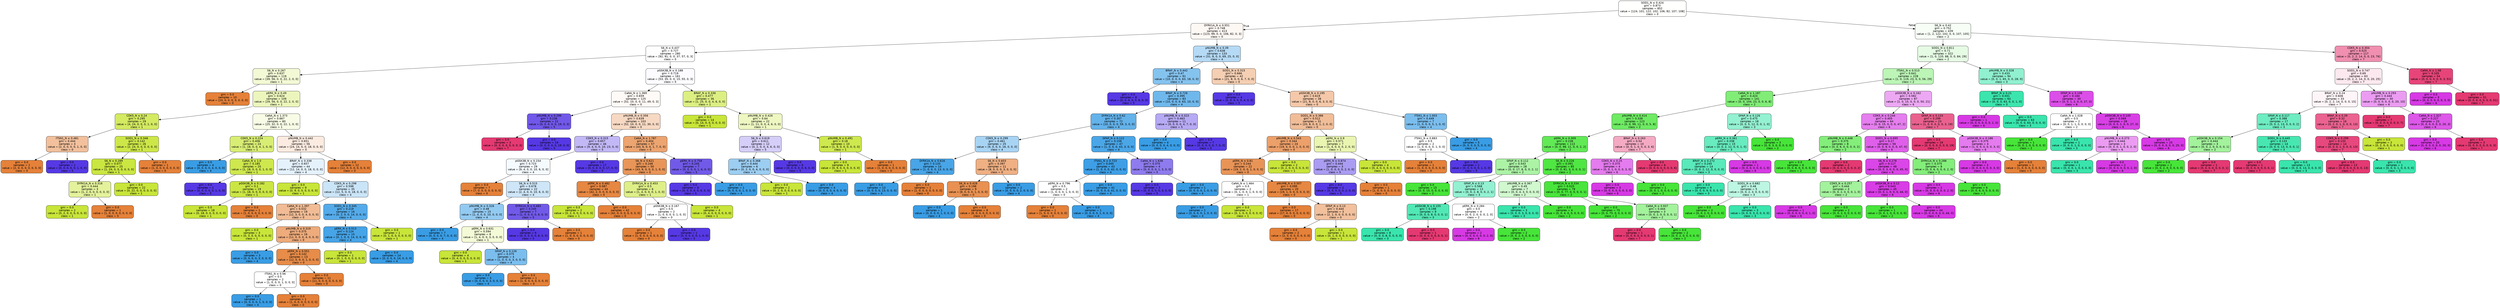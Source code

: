 digraph Tree {
node [shape=box, style="filled, rounded", color="black", fontname=helvetica] ;
edge [fontname=helvetica] ;
0 [label=<SOD1_N &le; 0.424<br/>gini = 0.873<br/>samples = 852<br/>value = [124, 101, 122, 102, 106, 82, 107, 108]<br/>class = 0>, fillcolor="#fffffe"] ;
1 [label=<DYRK1A_N &le; 0.551<br/>gini = 0.748<br/>samples = 413<br/>value = [123, 99, 0, 0, 106, 82, 0, 3]<br/>class = 0>, fillcolor="#fef8f4"] ;
0 -> 1 [labeldistance=2.5, labelangle=45, headlabel="True"] ;
2 [label=<S6_N &le; 0.437<br/>gini = 0.727<br/>samples = 280<br/>value = [92, 91, 0, 0, 37, 57, 0, 3]<br/>class = 0>, fillcolor="#fffefe"] ;
1 -> 2 ;
3 [label=<S6_N &le; 0.267<br/>gini = 0.637<br/>samples = 119<br/>value = [39, 56, 0, 0, 22, 2, 0, 0]<br/>class = 1>, fillcolor="#f3f9d5"] ;
2 -> 3 ;
4 [label=<gini = 0.0<br/>samples = 10<br/>value = [10, 0, 0, 0, 0, 0, 0, 0]<br/>class = 0>, fillcolor="#e58139"] ;
3 -> 4 ;
5 [label=<pERK_N &le; 0.49<br/>gini = 0.624<br/>samples = 109<br/>value = [29, 56, 0, 0, 22, 2, 0, 0]<br/>class = 1>, fillcolor="#ecf6bc"] ;
3 -> 5 ;
6 [label=<CDK5_N &le; 0.24<br/>gini = 0.295<br/>samples = 29<br/>value = [4, 24, 0, 0, 0, 1, 0, 0]<br/>class = 1>, fillcolor="#d3ea61"] ;
5 -> 6 ;
7 [label=<ITSN1_N &le; 0.481<br/>gini = 0.444<br/>samples = 3<br/>value = [2, 0, 0, 0, 0, 1, 0, 0]<br/>class = 0>, fillcolor="#f2c09c"] ;
6 -> 7 ;
8 [label=<gini = 0.0<br/>samples = 2<br/>value = [2, 0, 0, 0, 0, 0, 0, 0]<br/>class = 0>, fillcolor="#e58139"] ;
7 -> 8 ;
9 [label=<gini = 0.0<br/>samples = 1<br/>value = [0, 0, 0, 0, 0, 1, 0, 0]<br/>class = 5>, fillcolor="#5639e5"] ;
7 -> 9 ;
10 [label=<SOD1_N &le; 0.346<br/>gini = 0.142<br/>samples = 26<br/>value = [2, 24, 0, 0, 0, 0, 0, 0]<br/>class = 1>, fillcolor="#cde749"] ;
6 -> 10 ;
11 [label=<S6_N &le; 0.289<br/>gini = 0.077<br/>samples = 25<br/>value = [1, 24, 0, 0, 0, 0, 0, 0]<br/>class = 1>, fillcolor="#cae641"] ;
10 -> 11 ;
12 [label=<DYRK1A_N &le; 0.316<br/>gini = 0.444<br/>samples = 3<br/>value = [1, 2, 0, 0, 0, 0, 0, 0]<br/>class = 1>, fillcolor="#e4f29c"] ;
11 -> 12 ;
13 [label=<gini = 0.0<br/>samples = 2<br/>value = [0, 2, 0, 0, 0, 0, 0, 0]<br/>class = 1>, fillcolor="#c8e539"] ;
12 -> 13 ;
14 [label=<gini = 0.0<br/>samples = 1<br/>value = [1, 0, 0, 0, 0, 0, 0, 0]<br/>class = 0>, fillcolor="#e58139"] ;
12 -> 14 ;
15 [label=<gini = 0.0<br/>samples = 22<br/>value = [0, 22, 0, 0, 0, 0, 0, 0]<br/>class = 1>, fillcolor="#c8e539"] ;
11 -> 15 ;
16 [label=<gini = 0.0<br/>samples = 1<br/>value = [1, 0, 0, 0, 0, 0, 0, 0]<br/>class = 0>, fillcolor="#e58139"] ;
10 -> 16 ;
17 [label=<CaNA_N &le; 1.373<br/>gini = 0.667<br/>samples = 80<br/>value = [25, 32, 0, 0, 22, 1, 0, 0]<br/>class = 1>, fillcolor="#f8fce6"] ;
5 -> 17 ;
18 [label=<CDK5_N &le; 0.224<br/>gini = 0.406<br/>samples = 24<br/>value = [1, 18, 0, 0, 4, 1, 0, 0]<br/>class = 1>, fillcolor="#d8ed74"] ;
17 -> 18 ;
19 [label=<gini = 0.0<br/>samples = 4<br/>value = [0, 0, 0, 0, 4, 0, 0, 0]<br/>class = 4>, fillcolor="#399de5"] ;
18 -> 19 ;
20 [label=<CaNA_N &le; 1.0<br/>gini = 0.185<br/>samples = 20<br/>value = [1, 18, 0, 0, 0, 1, 0, 0]<br/>class = 1>, fillcolor="#cee84e"] ;
18 -> 20 ;
21 [label=<gini = 0.0<br/>samples = 1<br/>value = [0, 0, 0, 0, 0, 1, 0, 0]<br/>class = 5>, fillcolor="#5639e5"] ;
20 -> 21 ;
22 [label=<pGSK3B_N &le; 0.182<br/>gini = 0.1<br/>samples = 19<br/>value = [1, 18, 0, 0, 0, 0, 0, 0]<br/>class = 1>, fillcolor="#cbe644"] ;
20 -> 22 ;
23 [label=<gini = 0.0<br/>samples = 18<br/>value = [0, 18, 0, 0, 0, 0, 0, 0]<br/>class = 1>, fillcolor="#c8e539"] ;
22 -> 23 ;
24 [label=<gini = 0.0<br/>samples = 1<br/>value = [1, 0, 0, 0, 0, 0, 0, 0]<br/>class = 0>, fillcolor="#e58139"] ;
22 -> 24 ;
25 [label=<pNUMB_N &le; 0.442<br/>gini = 0.651<br/>samples = 56<br/>value = [24, 14, 0, 0, 18, 0, 0, 0]<br/>class = 0>, fillcolor="#fbebe0"] ;
17 -> 25 ;
26 [label=<BRAF_N &le; 0.338<br/>gini = 0.657<br/>samples = 44<br/>value = [12, 14, 0, 0, 18, 0, 0, 0]<br/>class = 4>, fillcolor="#e5f2fc"] ;
25 -> 26 ;
27 [label=<gini = 0.0<br/>samples = 9<br/>value = [0, 9, 0, 0, 0, 0, 0, 0]<br/>class = 1>, fillcolor="#c8e539"] ;
26 -> 27 ;
28 [label=<CDK5_N &le; 0.298<br/>gini = 0.598<br/>samples = 35<br/>value = [12, 5, 0, 0, 18, 0, 0, 0]<br/>class = 4>, fillcolor="#cbe5f8"] ;
26 -> 28 ;
29 [label=<CaNA_N &le; 1.397<br/>gini = 0.532<br/>samples = 19<br/>value = [12, 3, 0, 0, 4, 0, 0, 0]<br/>class = 0>, fillcolor="#f1bc95"] ;
28 -> 29 ;
30 [label=<gini = 0.0<br/>samples = 3<br/>value = [0, 3, 0, 0, 0, 0, 0, 0]<br/>class = 1>, fillcolor="#c8e539"] ;
29 -> 30 ;
31 [label=<pNUMB_N &le; 0.319<br/>gini = 0.375<br/>samples = 16<br/>value = [12, 0, 0, 0, 4, 0, 0, 0]<br/>class = 0>, fillcolor="#eeab7b"] ;
29 -> 31 ;
32 [label=<gini = 0.0<br/>samples = 3<br/>value = [0, 0, 0, 0, 3, 0, 0, 0]<br/>class = 4>, fillcolor="#399de5"] ;
31 -> 32 ;
33 [label=<pERK_N &le; 0.551<br/>gini = 0.142<br/>samples = 13<br/>value = [12, 0, 0, 0, 1, 0, 0, 0]<br/>class = 0>, fillcolor="#e78c49"] ;
31 -> 33 ;
34 [label=<ITSN1_N &le; 0.56<br/>gini = 0.5<br/>samples = 2<br/>value = [1, 0, 0, 0, 1, 0, 0, 0]<br/>class = 0>, fillcolor="#ffffff"] ;
33 -> 34 ;
35 [label=<gini = 0.0<br/>samples = 1<br/>value = [0, 0, 0, 0, 1, 0, 0, 0]<br/>class = 4>, fillcolor="#399de5"] ;
34 -> 35 ;
36 [label=<gini = 0.0<br/>samples = 1<br/>value = [1, 0, 0, 0, 0, 0, 0, 0]<br/>class = 0>, fillcolor="#e58139"] ;
34 -> 36 ;
37 [label=<gini = 0.0<br/>samples = 11<br/>value = [11, 0, 0, 0, 0, 0, 0, 0]<br/>class = 0>, fillcolor="#e58139"] ;
33 -> 37 ;
38 [label=<SOD1_N &le; 0.345<br/>gini = 0.219<br/>samples = 16<br/>value = [0, 2, 0, 0, 14, 0, 0, 0]<br/>class = 4>, fillcolor="#55abe9"] ;
28 -> 38 ;
39 [label=<pERK_N &le; 0.513<br/>gini = 0.124<br/>samples = 15<br/>value = [0, 1, 0, 0, 14, 0, 0, 0]<br/>class = 4>, fillcolor="#47a4e7"] ;
38 -> 39 ;
40 [label=<gini = 0.0<br/>samples = 1<br/>value = [0, 1, 0, 0, 0, 0, 0, 0]<br/>class = 1>, fillcolor="#c8e539"] ;
39 -> 40 ;
41 [label=<gini = 0.0<br/>samples = 14<br/>value = [0, 0, 0, 0, 14, 0, 0, 0]<br/>class = 4>, fillcolor="#399de5"] ;
39 -> 41 ;
42 [label=<gini = 0.0<br/>samples = 1<br/>value = [0, 1, 0, 0, 0, 0, 0, 0]<br/>class = 1>, fillcolor="#c8e539"] ;
38 -> 42 ;
43 [label=<gini = 0.0<br/>samples = 12<br/>value = [12, 0, 0, 0, 0, 0, 0, 0]<br/>class = 0>, fillcolor="#e58139"] ;
25 -> 43 ;
44 [label=<pGSK3B_N &le; 0.188<br/>gini = 0.719<br/>samples = 161<br/>value = [53, 35, 0, 0, 15, 55, 0, 3]<br/>class = 5>, fillcolor="#fcfbff"] ;
2 -> 44 ;
45 [label=<CaNA_N &le; 1.369<br/>gini = 0.659<br/>samples = 125<br/>value = [52, 10, 0, 0, 11, 49, 0, 3]<br/>class = 0>, fillcolor="#fefaf7"] ;
44 -> 45 ;
46 [label=<pNUMB_N &le; 0.296<br/>gini = 0.236<br/>samples = 22<br/>value = [0, 0, 0, 0, 0, 19, 0, 3]<br/>class = 5>, fillcolor="#7158e9"] ;
45 -> 46 ;
47 [label=<gini = 0.0<br/>samples = 3<br/>value = [0, 0, 0, 0, 0, 0, 0, 3]<br/>class = 7>, fillcolor="#e53972"] ;
46 -> 47 ;
48 [label=<gini = 0.0<br/>samples = 19<br/>value = [0, 0, 0, 0, 0, 19, 0, 0]<br/>class = 5>, fillcolor="#5639e5"] ;
46 -> 48 ;
49 [label=<pNUMB_N &le; 0.356<br/>gini = 0.639<br/>samples = 103<br/>value = [52, 10, 0, 0, 11, 30, 0, 0]<br/>class = 0>, fillcolor="#f7d9c3"] ;
45 -> 49 ;
50 [label=<CDK5_N &le; 0.315<br/>gini = 0.657<br/>samples = 46<br/>value = [9, 4, 0, 0, 10, 23, 0, 0]<br/>class = 5>, fillcolor="#c2b8f6"] ;
49 -> 50 ;
51 [label=<pGSK3B_N &le; 0.154<br/>gini = 0.723<br/>samples = 29<br/>value = [9, 4, 0, 0, 10, 6, 0, 0]<br/>class = 4>, fillcolor="#f5fafe"] ;
50 -> 51 ;
52 [label=<gini = 0.0<br/>samples = 7<br/>value = [7, 0, 0, 0, 0, 0, 0, 0]<br/>class = 0>, fillcolor="#e58139"] ;
51 -> 52 ;
53 [label=<S6_N &le; 0.515<br/>gini = 0.678<br/>samples = 22<br/>value = [2, 4, 0, 0, 10, 6, 0, 0]<br/>class = 4>, fillcolor="#cee6f8"] ;
51 -> 53 ;
54 [label=<pNUMB_N &le; 0.326<br/>gini = 0.48<br/>samples = 15<br/>value = [1, 4, 0, 0, 10, 0, 0, 0]<br/>class = 4>, fillcolor="#93caf1"] ;
53 -> 54 ;
55 [label=<gini = 0.0<br/>samples = 7<br/>value = [0, 0, 0, 0, 7, 0, 0, 0]<br/>class = 4>, fillcolor="#399de5"] ;
54 -> 55 ;
56 [label=<pERK_N &le; 0.631<br/>gini = 0.594<br/>samples = 8<br/>value = [1, 4, 0, 0, 3, 0, 0, 0]<br/>class = 1>, fillcolor="#f4fad7"] ;
54 -> 56 ;
57 [label=<gini = 0.0<br/>samples = 4<br/>value = [0, 4, 0, 0, 0, 0, 0, 0]<br/>class = 1>, fillcolor="#c8e539"] ;
56 -> 57 ;
58 [label=<GFAP_N &le; 0.126<br/>gini = 0.375<br/>samples = 4<br/>value = [1, 0, 0, 0, 3, 0, 0, 0]<br/>class = 4>, fillcolor="#7bbeee"] ;
56 -> 58 ;
59 [label=<gini = 0.0<br/>samples = 3<br/>value = [0, 0, 0, 0, 3, 0, 0, 0]<br/>class = 4>, fillcolor="#399de5"] ;
58 -> 59 ;
60 [label=<gini = 0.0<br/>samples = 1<br/>value = [1, 0, 0, 0, 0, 0, 0, 0]<br/>class = 0>, fillcolor="#e58139"] ;
58 -> 60 ;
61 [label=<DYRK1A_N &le; 0.483<br/>gini = 0.245<br/>samples = 7<br/>value = [1, 0, 0, 0, 0, 6, 0, 0]<br/>class = 5>, fillcolor="#725ae9"] ;
53 -> 61 ;
62 [label=<gini = 0.0<br/>samples = 6<br/>value = [0, 0, 0, 0, 0, 6, 0, 0]<br/>class = 5>, fillcolor="#5639e5"] ;
61 -> 62 ;
63 [label=<gini = 0.0<br/>samples = 1<br/>value = [1, 0, 0, 0, 0, 0, 0, 0]<br/>class = 0>, fillcolor="#e58139"] ;
61 -> 63 ;
64 [label=<gini = 0.0<br/>samples = 17<br/>value = [0, 0, 0, 0, 0, 17, 0, 0]<br/>class = 5>, fillcolor="#5639e5"] ;
50 -> 64 ;
65 [label=<CaNA_N &le; 1.787<br/>gini = 0.404<br/>samples = 57<br/>value = [43, 6, 0, 0, 1, 7, 0, 0]<br/>class = 0>, fillcolor="#eca470"] ;
49 -> 65 ;
66 [label=<S6_N &le; 0.621<br/>gini = 0.246<br/>samples = 50<br/>value = [43, 6, 0, 0, 0, 1, 0, 0]<br/>class = 0>, fillcolor="#e99558"] ;
65 -> 66 ;
67 [label=<pERK_N &le; 0.482<br/>gini = 0.087<br/>samples = 44<br/>value = [42, 2, 0, 0, 0, 0, 0, 0]<br/>class = 0>, fillcolor="#e68742"] ;
66 -> 67 ;
68 [label=<gini = 0.0<br/>samples = 2<br/>value = [0, 2, 0, 0, 0, 0, 0, 0]<br/>class = 1>, fillcolor="#c8e539"] ;
67 -> 68 ;
69 [label=<gini = 0.0<br/>samples = 42<br/>value = [42, 0, 0, 0, 0, 0, 0, 0]<br/>class = 0>, fillcolor="#e58139"] ;
67 -> 69 ;
70 [label=<DYRK1A_N &le; 0.453<br/>gini = 0.5<br/>samples = 6<br/>value = [1, 4, 0, 0, 0, 1, 0, 0]<br/>class = 1>, fillcolor="#deef88"] ;
66 -> 70 ;
71 [label=<pGSK3B_N &le; 0.167<br/>gini = 0.5<br/>samples = 2<br/>value = [1, 0, 0, 0, 0, 1, 0, 0]<br/>class = 0>, fillcolor="#ffffff"] ;
70 -> 71 ;
72 [label=<gini = 0.0<br/>samples = 1<br/>value = [1, 0, 0, 0, 0, 0, 0, 0]<br/>class = 0>, fillcolor="#e58139"] ;
71 -> 72 ;
73 [label=<gini = 0.0<br/>samples = 1<br/>value = [0, 0, 0, 0, 0, 1, 0, 0]<br/>class = 5>, fillcolor="#5639e5"] ;
71 -> 73 ;
74 [label=<gini = 0.0<br/>samples = 4<br/>value = [0, 4, 0, 0, 0, 0, 0, 0]<br/>class = 1>, fillcolor="#c8e539"] ;
70 -> 74 ;
75 [label=<pERK_N &le; 0.758<br/>gini = 0.245<br/>samples = 7<br/>value = [0, 0, 0, 0, 1, 6, 0, 0]<br/>class = 5>, fillcolor="#725ae9"] ;
65 -> 75 ;
76 [label=<gini = 0.0<br/>samples = 6<br/>value = [0, 0, 0, 0, 0, 6, 0, 0]<br/>class = 5>, fillcolor="#5639e5"] ;
75 -> 76 ;
77 [label=<gini = 0.0<br/>samples = 1<br/>value = [0, 0, 0, 0, 1, 0, 0, 0]<br/>class = 4>, fillcolor="#399de5"] ;
75 -> 77 ;
78 [label=<BRAF_N &le; 0.336<br/>gini = 0.477<br/>samples = 36<br/>value = [1, 25, 0, 0, 4, 6, 0, 0]<br/>class = 1>, fillcolor="#dcef82"] ;
44 -> 78 ;
79 [label=<gini = 0.0<br/>samples = 14<br/>value = [0, 14, 0, 0, 0, 0, 0, 0]<br/>class = 1>, fillcolor="#c8e539"] ;
78 -> 79 ;
80 [label=<pNUMB_N &le; 0.426<br/>gini = 0.64<br/>samples = 22<br/>value = [1, 11, 0, 0, 4, 6, 0, 0]<br/>class = 1>, fillcolor="#eef7c1"] ;
78 -> 80 ;
81 [label=<S6_N &le; 0.619<br/>gini = 0.611<br/>samples = 12<br/>value = [0, 2, 0, 0, 4, 6, 0, 0]<br/>class = 5>, fillcolor="#d5cef8"] ;
80 -> 81 ;
82 [label=<BRAF_N &le; 0.368<br/>gini = 0.444<br/>samples = 6<br/>value = [0, 2, 0, 0, 4, 0, 0, 0]<br/>class = 4>, fillcolor="#9ccef2"] ;
81 -> 82 ;
83 [label=<gini = 0.0<br/>samples = 2<br/>value = [0, 2, 0, 0, 0, 0, 0, 0]<br/>class = 1>, fillcolor="#c8e539"] ;
82 -> 83 ;
84 [label=<gini = 0.0<br/>samples = 4<br/>value = [0, 0, 0, 0, 4, 0, 0, 0]<br/>class = 4>, fillcolor="#399de5"] ;
82 -> 84 ;
85 [label=<gini = 0.0<br/>samples = 6<br/>value = [0, 0, 0, 0, 0, 6, 0, 0]<br/>class = 5>, fillcolor="#5639e5"] ;
81 -> 85 ;
86 [label=<pNUMB_N &le; 0.491<br/>gini = 0.18<br/>samples = 10<br/>value = [1, 9, 0, 0, 0, 0, 0, 0]<br/>class = 1>, fillcolor="#cee84f"] ;
80 -> 86 ;
87 [label=<gini = 0.0<br/>samples = 9<br/>value = [0, 9, 0, 0, 0, 0, 0, 0]<br/>class = 1>, fillcolor="#c8e539"] ;
86 -> 87 ;
88 [label=<gini = 0.0<br/>samples = 1<br/>value = [1, 0, 0, 0, 0, 0, 0, 0]<br/>class = 0>, fillcolor="#e58139"] ;
86 -> 88 ;
89 [label=<pNUMB_N &le; 0.39<br/>gini = 0.638<br/>samples = 133<br/>value = [31, 8, 0, 0, 69, 25, 0, 0]<br/>class = 4>, fillcolor="#b5daf5"] ;
1 -> 89 ;
90 [label=<BRAF_N &le; 0.442<br/>gini = 0.47<br/>samples = 91<br/>value = [10, 0, 0, 0, 63, 18, 0, 0]<br/>class = 4>, fillcolor="#85c3ef"] ;
89 -> 90 ;
91 [label=<gini = 0.0<br/>samples = 8<br/>value = [0, 0, 0, 0, 0, 8, 0, 0]<br/>class = 5>, fillcolor="#5639e5"] ;
90 -> 91 ;
92 [label=<BRAF_N &le; 0.726<br/>gini = 0.395<br/>samples = 83<br/>value = [10, 0, 0, 0, 63, 10, 0, 0]<br/>class = 4>, fillcolor="#6fb8ec"] ;
90 -> 92 ;
93 [label=<DYRK1A_N &le; 0.62<br/>gini = 0.307<br/>samples = 72<br/>value = [10, 0, 0, 0, 59, 3, 0, 0]<br/>class = 4>, fillcolor="#63b2ea"] ;
92 -> 93 ;
94 [label=<CDK5_N &le; 0.299<br/>gini = 0.461<br/>samples = 25<br/>value = [9, 0, 0, 0, 16, 0, 0, 0]<br/>class = 4>, fillcolor="#a8d4f4"] ;
93 -> 94 ;
95 [label=<DYRK1A_N &le; 0.616<br/>gini = 0.133<br/>samples = 14<br/>value = [1, 0, 0, 0, 13, 0, 0, 0]<br/>class = 4>, fillcolor="#48a5e7"] ;
94 -> 95 ;
96 [label=<gini = 0.0<br/>samples = 13<br/>value = [0, 0, 0, 0, 13, 0, 0, 0]<br/>class = 4>, fillcolor="#399de5"] ;
95 -> 96 ;
97 [label=<gini = 0.0<br/>samples = 1<br/>value = [1, 0, 0, 0, 0, 0, 0, 0]<br/>class = 0>, fillcolor="#e58139"] ;
95 -> 97 ;
98 [label=<S6_N &le; 0.603<br/>gini = 0.397<br/>samples = 11<br/>value = [8, 0, 0, 0, 3, 0, 0, 0]<br/>class = 0>, fillcolor="#efb083"] ;
94 -> 98 ;
99 [label=<S6_N &le; 0.428<br/>gini = 0.198<br/>samples = 9<br/>value = [8, 0, 0, 0, 1, 0, 0, 0]<br/>class = 0>, fillcolor="#e89152"] ;
98 -> 99 ;
100 [label=<gini = 0.0<br/>samples = 1<br/>value = [0, 0, 0, 0, 1, 0, 0, 0]<br/>class = 4>, fillcolor="#399de5"] ;
99 -> 100 ;
101 [label=<gini = 0.0<br/>samples = 8<br/>value = [8, 0, 0, 0, 0, 0, 0, 0]<br/>class = 0>, fillcolor="#e58139"] ;
99 -> 101 ;
102 [label=<gini = 0.0<br/>samples = 2<br/>value = [0, 0, 0, 0, 2, 0, 0, 0]<br/>class = 4>, fillcolor="#399de5"] ;
98 -> 102 ;
103 [label=<GFAP_N &le; 0.122<br/>gini = 0.158<br/>samples = 47<br/>value = [1, 0, 0, 0, 43, 3, 0, 0]<br/>class = 4>, fillcolor="#4ba6e7"] ;
93 -> 103 ;
104 [label=<ITSN1_N &le; 0.723<br/>gini = 0.045<br/>samples = 43<br/>value = [1, 0, 0, 0, 42, 0, 0, 0]<br/>class = 4>, fillcolor="#3e9fe6"] ;
103 -> 104 ;
105 [label=<pERK_N &le; 0.796<br/>gini = 0.5<br/>samples = 2<br/>value = [1, 0, 0, 0, 1, 0, 0, 0]<br/>class = 0>, fillcolor="#ffffff"] ;
104 -> 105 ;
106 [label=<gini = 0.0<br/>samples = 1<br/>value = [1, 0, 0, 0, 0, 0, 0, 0]<br/>class = 0>, fillcolor="#e58139"] ;
105 -> 106 ;
107 [label=<gini = 0.0<br/>samples = 1<br/>value = [0, 0, 0, 0, 1, 0, 0, 0]<br/>class = 4>, fillcolor="#399de5"] ;
105 -> 107 ;
108 [label=<gini = 0.0<br/>samples = 41<br/>value = [0, 0, 0, 0, 41, 0, 0, 0]<br/>class = 4>, fillcolor="#399de5"] ;
104 -> 108 ;
109 [label=<CaNA_N &le; 1.638<br/>gini = 0.375<br/>samples = 4<br/>value = [0, 0, 0, 0, 1, 3, 0, 0]<br/>class = 5>, fillcolor="#8e7bee"] ;
103 -> 109 ;
110 [label=<gini = 0.0<br/>samples = 3<br/>value = [0, 0, 0, 0, 0, 3, 0, 0]<br/>class = 5>, fillcolor="#5639e5"] ;
109 -> 110 ;
111 [label=<gini = 0.0<br/>samples = 1<br/>value = [0, 0, 0, 0, 1, 0, 0, 0]<br/>class = 4>, fillcolor="#399de5"] ;
109 -> 111 ;
112 [label=<pNUMB_N &le; 0.323<br/>gini = 0.463<br/>samples = 11<br/>value = [0, 0, 0, 0, 4, 7, 0, 0]<br/>class = 5>, fillcolor="#b7aaf4"] ;
92 -> 112 ;
113 [label=<gini = 0.0<br/>samples = 4<br/>value = [0, 0, 0, 0, 4, 0, 0, 0]<br/>class = 4>, fillcolor="#399de5"] ;
112 -> 113 ;
114 [label=<gini = 0.0<br/>samples = 7<br/>value = [0, 0, 0, 0, 0, 7, 0, 0]<br/>class = 5>, fillcolor="#5639e5"] ;
112 -> 114 ;
115 [label=<SOD1_N &le; 0.315<br/>gini = 0.666<br/>samples = 42<br/>value = [21, 8, 0, 0, 6, 7, 0, 0]<br/>class = 0>, fillcolor="#f5cfb3"] ;
89 -> 115 ;
116 [label=<gini = 0.0<br/>samples = 4<br/>value = [0, 0, 0, 0, 0, 4, 0, 0]<br/>class = 5>, fillcolor="#5639e5"] ;
115 -> 116 ;
117 [label=<pGSK3B_N &le; 0.195<br/>gini = 0.619<br/>samples = 38<br/>value = [21, 8, 0, 0, 6, 3, 0, 0]<br/>class = 0>, fillcolor="#f4c8a9"] ;
115 -> 117 ;
118 [label=<SOD1_N &le; 0.386<br/>gini = 0.512<br/>samples = 31<br/>value = [20, 8, 0, 0, 1, 2, 0, 0]<br/>class = 0>, fillcolor="#f1bd98"] ;
117 -> 118 ;
119 [label=<pNUMB_N &le; 0.543<br/>gini = 0.344<br/>samples = 24<br/>value = [19, 4, 0, 0, 1, 0, 0, 0]<br/>class = 0>, fillcolor="#eca06a"] ;
118 -> 119 ;
120 [label=<pERK_N &le; 0.81<br/>gini = 0.244<br/>samples = 22<br/>value = [19, 2, 0, 0, 1, 0, 0, 0]<br/>class = 0>, fillcolor="#e99457"] ;
119 -> 120 ;
121 [label=<CaNA_N &le; 1.464<br/>gini = 0.5<br/>samples = 2<br/>value = [0, 1, 0, 0, 1, 0, 0, 0]<br/>class = 1>, fillcolor="#ffffff"] ;
120 -> 121 ;
122 [label=<gini = 0.0<br/>samples = 1<br/>value = [0, 0, 0, 0, 1, 0, 0, 0]<br/>class = 4>, fillcolor="#399de5"] ;
121 -> 122 ;
123 [label=<gini = 0.0<br/>samples = 1<br/>value = [0, 1, 0, 0, 0, 0, 0, 0]<br/>class = 1>, fillcolor="#c8e539"] ;
121 -> 123 ;
124 [label=<pNUMB_N &le; 0.507<br/>gini = 0.095<br/>samples = 20<br/>value = [19, 1, 0, 0, 0, 0, 0, 0]<br/>class = 0>, fillcolor="#e68843"] ;
120 -> 124 ;
125 [label=<gini = 0.0<br/>samples = 17<br/>value = [17, 0, 0, 0, 0, 0, 0, 0]<br/>class = 0>, fillcolor="#e58139"] ;
124 -> 125 ;
126 [label=<GFAP_N &le; 0.13<br/>gini = 0.444<br/>samples = 3<br/>value = [2, 1, 0, 0, 0, 0, 0, 0]<br/>class = 0>, fillcolor="#f2c09c"] ;
124 -> 126 ;
127 [label=<gini = 0.0<br/>samples = 2<br/>value = [2, 0, 0, 0, 0, 0, 0, 0]<br/>class = 0>, fillcolor="#e58139"] ;
126 -> 127 ;
128 [label=<gini = 0.0<br/>samples = 1<br/>value = [0, 1, 0, 0, 0, 0, 0, 0]<br/>class = 1>, fillcolor="#c8e539"] ;
126 -> 128 ;
129 [label=<gini = 0.0<br/>samples = 2<br/>value = [0, 2, 0, 0, 0, 0, 0, 0]<br/>class = 1>, fillcolor="#c8e539"] ;
119 -> 129 ;
130 [label=<pERK_N &le; 0.9<br/>gini = 0.571<br/>samples = 7<br/>value = [1, 4, 0, 0, 0, 2, 0, 0]<br/>class = 1>, fillcolor="#e9f5b0"] ;
118 -> 130 ;
131 [label=<pERK_N &le; 0.874<br/>gini = 0.444<br/>samples = 3<br/>value = [1, 0, 0, 0, 0, 2, 0, 0]<br/>class = 5>, fillcolor="#aa9cf2"] ;
130 -> 131 ;
132 [label=<gini = 0.0<br/>samples = 2<br/>value = [0, 0, 0, 0, 0, 2, 0, 0]<br/>class = 5>, fillcolor="#5639e5"] ;
131 -> 132 ;
133 [label=<gini = 0.0<br/>samples = 1<br/>value = [1, 0, 0, 0, 0, 0, 0, 0]<br/>class = 0>, fillcolor="#e58139"] ;
131 -> 133 ;
134 [label=<gini = 0.0<br/>samples = 4<br/>value = [0, 4, 0, 0, 0, 0, 0, 0]<br/>class = 1>, fillcolor="#c8e539"] ;
130 -> 134 ;
135 [label=<ITSN1_N &le; 1.003<br/>gini = 0.449<br/>samples = 7<br/>value = [1, 0, 0, 0, 5, 1, 0, 0]<br/>class = 4>, fillcolor="#7bbeee"] ;
117 -> 135 ;
136 [label=<ITSN1_N &le; 0.883<br/>gini = 0.5<br/>samples = 2<br/>value = [1, 0, 0, 0, 0, 1, 0, 0]<br/>class = 0>, fillcolor="#ffffff"] ;
135 -> 136 ;
137 [label=<gini = 0.0<br/>samples = 1<br/>value = [1, 0, 0, 0, 0, 0, 0, 0]<br/>class = 0>, fillcolor="#e58139"] ;
136 -> 137 ;
138 [label=<gini = 0.0<br/>samples = 1<br/>value = [0, 0, 0, 0, 0, 1, 0, 0]<br/>class = 5>, fillcolor="#5639e5"] ;
136 -> 138 ;
139 [label=<gini = 0.0<br/>samples = 5<br/>value = [0, 0, 0, 0, 5, 0, 0, 0]<br/>class = 4>, fillcolor="#399de5"] ;
135 -> 139 ;
140 [label=<S6_N &le; 0.42<br/>gini = 0.752<br/>samples = 439<br/>value = [1, 2, 122, 102, 0, 0, 107, 105]<br/>class = 2>, fillcolor="#f7fef6"] ;
0 -> 140 [labeldistance=2.5, labelangle=-45, headlabel="False"] ;
141 [label=<SOD1_N &le; 0.811<br/>gini = 0.71<br/>samples = 322<br/>value = [1, 0, 120, 88, 0, 0, 84, 29]<br/>class = 2>, fillcolor="#e6fbe4"] ;
140 -> 141 ;
142 [label=<ITSN1_N &le; 0.513<br/>gini = 0.641<br/>samples = 228<br/>value = [1, 0, 119, 23, 0, 0, 56, 29]<br/>class = 2>, fillcolor="#bcf5b6"] ;
141 -> 142 ;
143 [label=<CaNA_N &le; 1.187<br/>gini = 0.424<br/>samples = 141<br/>value = [0, 0, 104, 23, 0, 0, 6, 8]<br/>class = 2>, fillcolor="#81ed77"] ;
142 -> 143 ;
144 [label=<pNUMB_N &le; 0.414<br/>gini = 0.338<br/>samples = 123<br/>value = [0, 0, 99, 11, 0, 0, 5, 8]<br/>class = 2>, fillcolor="#6eeb63"] ;
143 -> 144 ;
145 [label=<pERK_N &le; 0.309<br/>gini = 0.238<br/>samples = 113<br/>value = [0, 0, 98, 11, 0, 0, 2, 2]<br/>class = 2>, fillcolor="#62e956"] ;
144 -> 145 ;
146 [label=<GFAP_N &le; 0.112<br/>gini = 0.543<br/>samples = 28<br/>value = [0, 0, 17, 8, 0, 0, 2, 1]<br/>class = 2>, fillcolor="#acf3a6"] ;
145 -> 146 ;
147 [label=<gini = 0.0<br/>samples = 15<br/>value = [0, 0, 15, 0, 0, 0, 0, 0]<br/>class = 2>, fillcolor="#47e539"] ;
146 -> 147 ;
148 [label=<GFAP_N &le; 0.13<br/>gini = 0.568<br/>samples = 13<br/>value = [0, 0, 2, 8, 0, 0, 2, 1]<br/>class = 3>, fillcolor="#93f1d2"] ;
146 -> 148 ;
149 [label=<pGSK3B_N &le; 0.155<br/>gini = 0.198<br/>samples = 9<br/>value = [0, 0, 0, 8, 0, 0, 0, 1]<br/>class = 3>, fillcolor="#52e8b6"] ;
148 -> 149 ;
150 [label=<gini = 0.0<br/>samples = 8<br/>value = [0, 0, 0, 8, 0, 0, 0, 0]<br/>class = 3>, fillcolor="#39e5ac"] ;
149 -> 150 ;
151 [label=<gini = 0.0<br/>samples = 1<br/>value = [0, 0, 0, 0, 0, 0, 0, 1]<br/>class = 7>, fillcolor="#e53972"] ;
149 -> 151 ;
152 [label=<pERK_N &le; 0.284<br/>gini = 0.5<br/>samples = 4<br/>value = [0, 0, 2, 0, 0, 0, 2, 0]<br/>class = 2>, fillcolor="#ffffff"] ;
148 -> 152 ;
153 [label=<gini = 0.0<br/>samples = 2<br/>value = [0, 0, 0, 0, 0, 0, 2, 0]<br/>class = 6>, fillcolor="#d739e5"] ;
152 -> 153 ;
154 [label=<gini = 0.0<br/>samples = 2<br/>value = [0, 0, 2, 0, 0, 0, 0, 0]<br/>class = 2>, fillcolor="#47e539"] ;
152 -> 154 ;
155 [label=<S6_N &le; 0.226<br/>gini = 0.091<br/>samples = 85<br/>value = [0, 0, 81, 3, 0, 0, 0, 1]<br/>class = 2>, fillcolor="#50e643"] ;
145 -> 155 ;
156 [label=<pNUMB_N &le; 0.367<br/>gini = 0.49<br/>samples = 7<br/>value = [0, 0, 4, 3, 0, 0, 0, 0]<br/>class = 2>, fillcolor="#d1f8ce"] ;
155 -> 156 ;
157 [label=<gini = 0.0<br/>samples = 3<br/>value = [0, 0, 0, 3, 0, 0, 0, 0]<br/>class = 3>, fillcolor="#39e5ac"] ;
156 -> 157 ;
158 [label=<gini = 0.0<br/>samples = 4<br/>value = [0, 0, 4, 0, 0, 0, 0, 0]<br/>class = 2>, fillcolor="#47e539"] ;
156 -> 158 ;
159 [label=<DYRK1A_N &le; 0.334<br/>gini = 0.025<br/>samples = 78<br/>value = [0, 0, 77, 0, 0, 0, 0, 1]<br/>class = 2>, fillcolor="#49e53c"] ;
155 -> 159 ;
160 [label=<gini = 0.0<br/>samples = 75<br/>value = [0, 0, 75, 0, 0, 0, 0, 0]<br/>class = 2>, fillcolor="#47e539"] ;
159 -> 160 ;
161 [label=<CaNA_N &le; 0.937<br/>gini = 0.444<br/>samples = 3<br/>value = [0, 0, 2, 0, 0, 0, 0, 1]<br/>class = 2>, fillcolor="#a3f29c"] ;
159 -> 161 ;
162 [label=<gini = 0.0<br/>samples = 1<br/>value = [0, 0, 0, 0, 0, 0, 0, 1]<br/>class = 7>, fillcolor="#e53972"] ;
161 -> 162 ;
163 [label=<gini = 0.0<br/>samples = 2<br/>value = [0, 0, 2, 0, 0, 0, 0, 0]<br/>class = 2>, fillcolor="#47e539"] ;
161 -> 163 ;
164 [label=<BRAF_N &le; 0.263<br/>gini = 0.54<br/>samples = 10<br/>value = [0, 0, 1, 0, 0, 0, 3, 6]<br/>class = 7>, fillcolor="#f4aac3"] ;
144 -> 164 ;
165 [label=<CDK5_N &le; 0.25<br/>gini = 0.375<br/>samples = 4<br/>value = [0, 0, 1, 0, 0, 0, 3, 0]<br/>class = 6>, fillcolor="#e47bee"] ;
164 -> 165 ;
166 [label=<gini = 0.0<br/>samples = 3<br/>value = [0, 0, 0, 0, 0, 0, 3, 0]<br/>class = 6>, fillcolor="#d739e5"] ;
165 -> 166 ;
167 [label=<gini = 0.0<br/>samples = 1<br/>value = [0, 0, 1, 0, 0, 0, 0, 0]<br/>class = 2>, fillcolor="#47e539"] ;
165 -> 167 ;
168 [label=<gini = 0.0<br/>samples = 6<br/>value = [0, 0, 0, 0, 0, 0, 0, 6]<br/>class = 7>, fillcolor="#e53972"] ;
164 -> 168 ;
169 [label=<GFAP_N &le; 0.126<br/>gini = 0.475<br/>samples = 18<br/>value = [0, 0, 5, 12, 0, 0, 1, 0]<br/>class = 3>, fillcolor="#94f1d2"] ;
143 -> 169 ;
170 [label=<pERK_N &le; 0.361<br/>gini = 0.338<br/>samples = 15<br/>value = [0, 0, 2, 12, 0, 0, 1, 0]<br/>class = 3>, fillcolor="#67ebbf"] ;
169 -> 170 ;
171 [label=<BRAF_N &le; 0.272<br/>gini = 0.245<br/>samples = 14<br/>value = [0, 0, 2, 12, 0, 0, 0, 0]<br/>class = 3>, fillcolor="#5ae9ba"] ;
170 -> 171 ;
172 [label=<gini = 0.0<br/>samples = 9<br/>value = [0, 0, 0, 9, 0, 0, 0, 0]<br/>class = 3>, fillcolor="#39e5ac"] ;
171 -> 172 ;
173 [label=<SOD1_N &le; 0.682<br/>gini = 0.48<br/>samples = 5<br/>value = [0, 0, 2, 3, 0, 0, 0, 0]<br/>class = 3>, fillcolor="#bdf6e3"] ;
171 -> 173 ;
174 [label=<gini = 0.0<br/>samples = 2<br/>value = [0, 0, 2, 0, 0, 0, 0, 0]<br/>class = 2>, fillcolor="#47e539"] ;
173 -> 174 ;
175 [label=<gini = 0.0<br/>samples = 3<br/>value = [0, 0, 0, 3, 0, 0, 0, 0]<br/>class = 3>, fillcolor="#39e5ac"] ;
173 -> 175 ;
176 [label=<gini = 0.0<br/>samples = 1<br/>value = [0, 0, 0, 0, 0, 0, 1, 0]<br/>class = 6>, fillcolor="#d739e5"] ;
170 -> 176 ;
177 [label=<gini = 0.0<br/>samples = 3<br/>value = [0, 0, 3, 0, 0, 0, 0, 0]<br/>class = 2>, fillcolor="#47e539"] ;
169 -> 177 ;
178 [label=<pGSK3B_N &le; 0.162<br/>gini = 0.582<br/>samples = 87<br/>value = [1, 0, 15, 0, 0, 0, 50, 21]<br/>class = 6>, fillcolor="#eda8f4"] ;
142 -> 178 ;
179 [label=<CDK5_N &le; 0.244<br/>gini = 0.405<br/>samples = 64<br/>value = [0, 0, 15, 0, 0, 0, 47, 2]<br/>class = 6>, fillcolor="#e57eee"] ;
178 -> 179 ;
180 [label=<pNUMB_N &le; 0.448<br/>gini = 0.375<br/>samples = 8<br/>value = [0, 0, 6, 0, 0, 0, 0, 2]<br/>class = 2>, fillcolor="#84ee7b"] ;
179 -> 180 ;
181 [label=<gini = 0.0<br/>samples = 6<br/>value = [0, 0, 6, 0, 0, 0, 0, 0]<br/>class = 2>, fillcolor="#47e539"] ;
180 -> 181 ;
182 [label=<gini = 0.0<br/>samples = 2<br/>value = [0, 0, 0, 0, 0, 0, 0, 2]<br/>class = 7>, fillcolor="#e53972"] ;
180 -> 182 ;
183 [label=<SOD1_N &le; 0.695<br/>gini = 0.27<br/>samples = 56<br/>value = [0, 0, 9, 0, 0, 0, 47, 0]<br/>class = 6>, fillcolor="#df5fea"] ;
179 -> 183 ;
184 [label=<S6_N &le; 0.278<br/>gini = 0.117<br/>samples = 48<br/>value = [0, 0, 3, 0, 0, 0, 45, 0]<br/>class = 6>, fillcolor="#da46e7"] ;
183 -> 184 ;
185 [label=<CDK5_N &le; 0.257<br/>gini = 0.444<br/>samples = 3<br/>value = [0, 0, 2, 0, 0, 0, 1, 0]<br/>class = 2>, fillcolor="#a3f29c"] ;
184 -> 185 ;
186 [label=<gini = 0.0<br/>samples = 1<br/>value = [0, 0, 0, 0, 0, 0, 1, 0]<br/>class = 6>, fillcolor="#d739e5"] ;
185 -> 186 ;
187 [label=<gini = 0.0<br/>samples = 2<br/>value = [0, 0, 2, 0, 0, 0, 0, 0]<br/>class = 2>, fillcolor="#47e539"] ;
185 -> 187 ;
188 [label=<pGSK3B_N &le; 0.12<br/>gini = 0.043<br/>samples = 45<br/>value = [0, 0, 1, 0, 0, 0, 44, 0]<br/>class = 6>, fillcolor="#d83de6"] ;
184 -> 188 ;
189 [label=<gini = 0.0<br/>samples = 1<br/>value = [0, 0, 1, 0, 0, 0, 0, 0]<br/>class = 2>, fillcolor="#47e539"] ;
188 -> 189 ;
190 [label=<gini = 0.0<br/>samples = 44<br/>value = [0, 0, 0, 0, 0, 0, 44, 0]<br/>class = 6>, fillcolor="#d739e5"] ;
188 -> 190 ;
191 [label=<DYRK1A_N &le; 0.288<br/>gini = 0.375<br/>samples = 8<br/>value = [0, 0, 6, 0, 0, 0, 2, 0]<br/>class = 2>, fillcolor="#84ee7b"] ;
183 -> 191 ;
192 [label=<gini = 0.0<br/>samples = 2<br/>value = [0, 0, 0, 0, 0, 0, 2, 0]<br/>class = 6>, fillcolor="#d739e5"] ;
191 -> 192 ;
193 [label=<gini = 0.0<br/>samples = 6<br/>value = [0, 0, 6, 0, 0, 0, 0, 0]<br/>class = 2>, fillcolor="#47e539"] ;
191 -> 193 ;
194 [label=<GFAP_N &le; 0.133<br/>gini = 0.299<br/>samples = 23<br/>value = [1, 0, 0, 0, 0, 0, 3, 19]<br/>class = 7>, fillcolor="#ea618e"] ;
178 -> 194 ;
195 [label=<gini = 0.0<br/>samples = 19<br/>value = [0, 0, 0, 0, 0, 0, 0, 19]<br/>class = 7>, fillcolor="#e53972"] ;
194 -> 195 ;
196 [label=<pGSK3B_N &le; 0.186<br/>gini = 0.375<br/>samples = 4<br/>value = [1, 0, 0, 0, 0, 0, 3, 0]<br/>class = 6>, fillcolor="#e47bee"] ;
194 -> 196 ;
197 [label=<gini = 0.0<br/>samples = 3<br/>value = [0, 0, 0, 0, 0, 0, 3, 0]<br/>class = 6>, fillcolor="#d739e5"] ;
196 -> 197 ;
198 [label=<gini = 0.0<br/>samples = 1<br/>value = [1, 0, 0, 0, 0, 0, 0, 0]<br/>class = 0>, fillcolor="#e58139"] ;
196 -> 198 ;
199 [label=<pNUMB_N &le; 0.328<br/>gini = 0.433<br/>samples = 94<br/>value = [0, 0, 1, 65, 0, 0, 28, 0]<br/>class = 3>, fillcolor="#90f0d0"] ;
141 -> 199 ;
200 [label=<BRAF_N &le; 0.21<br/>gini = 0.031<br/>samples = 64<br/>value = [0, 0, 0, 63, 0, 0, 1, 0]<br/>class = 3>, fillcolor="#3ce5ad"] ;
199 -> 200 ;
201 [label=<gini = 0.0<br/>samples = 1<br/>value = [0, 0, 0, 0, 0, 0, 1, 0]<br/>class = 6>, fillcolor="#d739e5"] ;
200 -> 201 ;
202 [label=<gini = 0.0<br/>samples = 63<br/>value = [0, 0, 0, 63, 0, 0, 0, 0]<br/>class = 3>, fillcolor="#39e5ac"] ;
200 -> 202 ;
203 [label=<GFAP_N &le; 0.106<br/>gini = 0.184<br/>samples = 30<br/>value = [0, 0, 1, 2, 0, 0, 27, 0]<br/>class = 6>, fillcolor="#db4ee8"] ;
199 -> 203 ;
204 [label=<CaNA_N &le; 1.028<br/>gini = 0.5<br/>samples = 2<br/>value = [0, 0, 1, 1, 0, 0, 0, 0]<br/>class = 2>, fillcolor="#ffffff"] ;
203 -> 204 ;
205 [label=<gini = 0.0<br/>samples = 1<br/>value = [0, 0, 1, 0, 0, 0, 0, 0]<br/>class = 2>, fillcolor="#47e539"] ;
204 -> 205 ;
206 [label=<gini = 0.0<br/>samples = 1<br/>value = [0, 0, 0, 1, 0, 0, 0, 0]<br/>class = 3>, fillcolor="#39e5ac"] ;
204 -> 206 ;
207 [label=<pGSK3B_N &le; 0.145<br/>gini = 0.069<br/>samples = 28<br/>value = [0, 0, 0, 1, 0, 0, 27, 0]<br/>class = 6>, fillcolor="#d840e6"] ;
203 -> 207 ;
208 [label=<pNUMB_N &le; 0.373<br/>gini = 0.444<br/>samples = 3<br/>value = [0, 0, 0, 1, 0, 0, 2, 0]<br/>class = 6>, fillcolor="#eb9cf2"] ;
207 -> 208 ;
209 [label=<gini = 0.0<br/>samples = 1<br/>value = [0, 0, 0, 1, 0, 0, 0, 0]<br/>class = 3>, fillcolor="#39e5ac"] ;
208 -> 209 ;
210 [label=<gini = 0.0<br/>samples = 2<br/>value = [0, 0, 0, 0, 0, 0, 2, 0]<br/>class = 6>, fillcolor="#d739e5"] ;
208 -> 210 ;
211 [label=<gini = 0.0<br/>samples = 25<br/>value = [0, 0, 0, 0, 0, 0, 25, 0]<br/>class = 6>, fillcolor="#d739e5"] ;
207 -> 211 ;
212 [label=<CDK5_N &le; 0.304<br/>gini = 0.525<br/>samples = 117<br/>value = [0, 2, 2, 14, 0, 0, 23, 76]<br/>class = 7>, fillcolor="#f08fb0"] ;
140 -> 212 ;
213 [label=<SOD1_N &le; 0.747<br/>gini = 0.69<br/>samples = 63<br/>value = [0, 2, 2, 14, 0, 0, 20, 25]<br/>class = 7>, fillcolor="#fce8ef"] ;
212 -> 213 ;
214 [label=<BRAF_N &le; 0.24<br/>gini = 0.606<br/>samples = 33<br/>value = [0, 2, 2, 14, 0, 0, 0, 15]<br/>class = 7>, fillcolor="#fef5f8"] ;
213 -> 214 ;
215 [label=<GFAP_N &le; 0.117<br/>gini = 0.388<br/>samples = 17<br/>value = [0, 0, 2, 13, 0, 0, 0, 2]<br/>class = 3>, fillcolor="#6eecc2"] ;
214 -> 215 ;
216 [label=<pGSK3B_N &le; 0.154<br/>gini = 0.444<br/>samples = 3<br/>value = [0, 0, 2, 0, 0, 0, 0, 1]<br/>class = 2>, fillcolor="#a3f29c"] ;
215 -> 216 ;
217 [label=<gini = 0.0<br/>samples = 2<br/>value = [0, 0, 2, 0, 0, 0, 0, 0]<br/>class = 2>, fillcolor="#47e539"] ;
216 -> 217 ;
218 [label=<gini = 0.0<br/>samples = 1<br/>value = [0, 0, 0, 0, 0, 0, 0, 1]<br/>class = 7>, fillcolor="#e53972"] ;
216 -> 218 ;
219 [label=<SOD1_N &le; 0.445<br/>gini = 0.133<br/>samples = 14<br/>value = [0, 0, 0, 13, 0, 0, 0, 1]<br/>class = 3>, fillcolor="#48e7b2"] ;
215 -> 219 ;
220 [label=<gini = 0.0<br/>samples = 1<br/>value = [0, 0, 0, 0, 0, 0, 0, 1]<br/>class = 7>, fillcolor="#e53972"] ;
219 -> 220 ;
221 [label=<gini = 0.0<br/>samples = 13<br/>value = [0, 0, 0, 13, 0, 0, 0, 0]<br/>class = 3>, fillcolor="#39e5ac"] ;
219 -> 221 ;
222 [label=<BRAF_N &le; 0.39<br/>gini = 0.32<br/>samples = 16<br/>value = [0, 2, 0, 1, 0, 0, 0, 13]<br/>class = 7>, fillcolor="#eb6390"] ;
214 -> 222 ;
223 [label=<CDK5_N &le; 0.299<br/>gini = 0.133<br/>samples = 14<br/>value = [0, 0, 0, 1, 0, 0, 0, 13]<br/>class = 7>, fillcolor="#e7487d"] ;
222 -> 223 ;
224 [label=<gini = 0.0<br/>samples = 13<br/>value = [0, 0, 0, 0, 0, 0, 0, 13]<br/>class = 7>, fillcolor="#e53972"] ;
223 -> 224 ;
225 [label=<gini = 0.0<br/>samples = 1<br/>value = [0, 0, 0, 1, 0, 0, 0, 0]<br/>class = 3>, fillcolor="#39e5ac"] ;
223 -> 225 ;
226 [label=<gini = 0.0<br/>samples = 2<br/>value = [0, 2, 0, 0, 0, 0, 0, 0]<br/>class = 1>, fillcolor="#c8e539"] ;
222 -> 226 ;
227 [label=<pNUMB_N &le; 0.293<br/>gini = 0.444<br/>samples = 30<br/>value = [0, 0, 0, 0, 0, 0, 20, 10]<br/>class = 6>, fillcolor="#eb9cf2"] ;
213 -> 227 ;
228 [label=<gini = 0.0<br/>samples = 7<br/>value = [0, 0, 0, 0, 0, 0, 0, 7]<br/>class = 7>, fillcolor="#e53972"] ;
227 -> 228 ;
229 [label=<CaNA_N &le; 1.327<br/>gini = 0.227<br/>samples = 23<br/>value = [0, 0, 0, 0, 0, 0, 20, 3]<br/>class = 6>, fillcolor="#dd57e9"] ;
227 -> 229 ;
230 [label=<gini = 0.0<br/>samples = 20<br/>value = [0, 0, 0, 0, 0, 0, 20, 0]<br/>class = 6>, fillcolor="#d739e5"] ;
229 -> 230 ;
231 [label=<gini = 0.0<br/>samples = 3<br/>value = [0, 0, 0, 0, 0, 0, 0, 3]<br/>class = 7>, fillcolor="#e53972"] ;
229 -> 231 ;
232 [label=<CaNA_N &le; 1.08<br/>gini = 0.105<br/>samples = 54<br/>value = [0, 0, 0, 0, 0, 0, 3, 51]<br/>class = 7>, fillcolor="#e7457a"] ;
212 -> 232 ;
233 [label=<gini = 0.0<br/>samples = 3<br/>value = [0, 0, 0, 0, 0, 0, 3, 0]<br/>class = 6>, fillcolor="#d739e5"] ;
232 -> 233 ;
234 [label=<gini = 0.0<br/>samples = 51<br/>value = [0, 0, 0, 0, 0, 0, 0, 51]<br/>class = 7>, fillcolor="#e53972"] ;
232 -> 234 ;
}